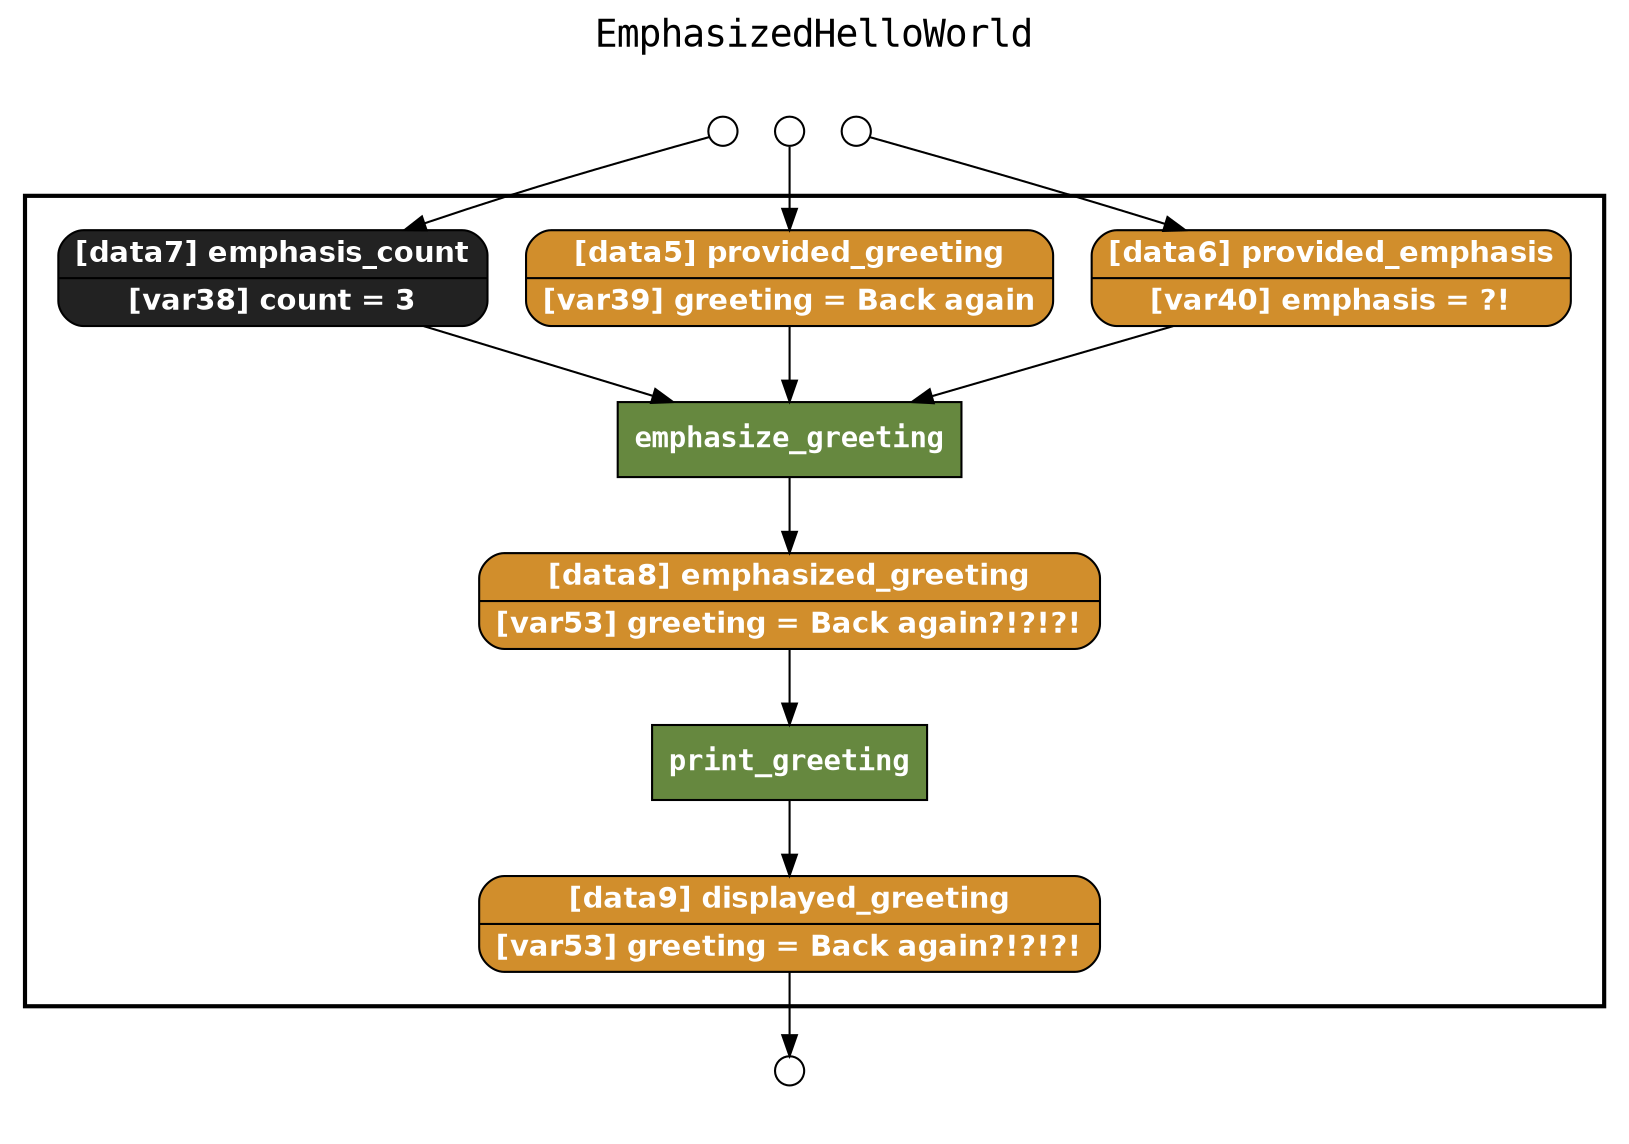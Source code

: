
digraph yw_data_view {
rankdir=TB
fontname=Courier; fontsize=18; labelloc=t
label="EmphasizedHelloWorld"
subgraph cluster_workflow { label=""; color=black; penwidth=2
subgraph cluster_workflow_inner { label=""; color=white
node[shape=box style=filled fillcolor="#66883F" peripheries=1 fontname="Courier-Bold" fontcolor=white]
emphasize_greeting
print_greeting
node[shape=box style="filled" fillcolor="#CCFFCC" peripheries=1 fontname=Courier]
node[shape=box style="rounded,filled" fillcolor="#D18E2C" peripheries=1 fontname="Helvetica-Bold"]
emphasized_greeting [shape=record rankdir=LR label="{<f0> [data8] emphasized_greeting |<f1> [var53] greeting = Back again?!?!?!}"]
displayed_greeting [shape=record rankdir=LR label="{<f0> [data9] displayed_greeting |<f1> [var53] greeting = Back again?!?!?!}"]
provided_emphasis [shape=record rankdir=LR label="{<f0> [data6] provided_emphasis |<f1> [var40] emphasis = ?!}"]
provided_greeting [shape=record rankdir=LR label="{<f0> [data5] provided_greeting |<f1> [var39] greeting = Back again}"]
node[shape=box style="rounded,filled" fillcolor="#222222" peripheries=1 fontname="Helvetica-Bold"]
emphasis_count [shape=record rankdir=LR label="{<f0> [data7] emphasis_count |<f1> [var38] count = 3}"]
}}
subgraph cluster_inflows { label=""; color=white; penwidth=2
subgraph cluster_inflows_inner { label=""; color=white
node[shape=circle fillcolor="#FFFFFF" peripheries=1 width=0.2]
provided_greeting_inflow [label=""]
provided_emphasis_inflow [label=""]
emphasis_count_inflow [label=""]
}}
subgraph cluster_outflows { label=""; color=white; penwidth=2
subgraph cluster_outflows_inner { label=""; color=white
node[shape=circle fillcolor="#FFFFFF" peripheries=1 width=0.2]
displayed_greeting_outflow [label=""]
}}
emphasized_greeting -> print_greeting
emphasis_count -> emphasize_greeting
provided_emphasis -> emphasize_greeting
provided_greeting -> emphasize_greeting
emphasize_greeting -> emphasized_greeting
print_greeting -> displayed_greeting
provided_greeting_inflow -> provided_greeting
provided_emphasis_inflow -> provided_emphasis
emphasis_count_inflow -> emphasis_count
displayed_greeting -> displayed_greeting_outflow
}

